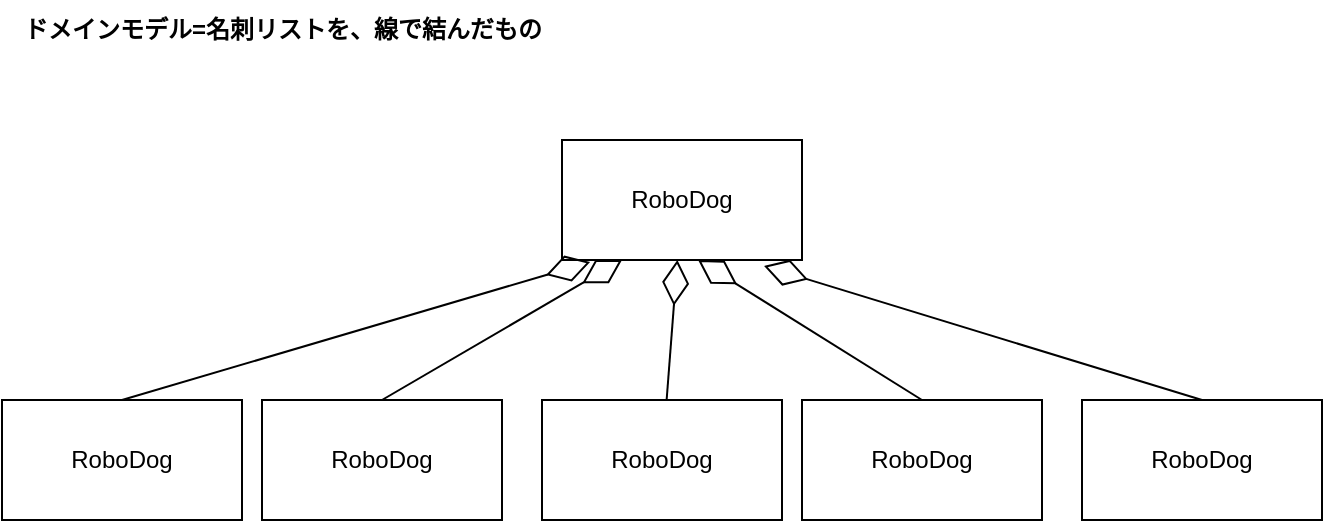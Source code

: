 <mxfile version="28.2.1">
  <diagram id="oC43ATKjCmysnjPLc61W" name="ページ1">
    <mxGraphModel dx="531" dy="466" grid="1" gridSize="10" guides="1" tooltips="1" connect="1" arrows="1" fold="1" page="1" pageScale="1" pageWidth="827" pageHeight="1169" math="0" shadow="0">
      <root>
        <mxCell id="0" />
        <mxCell id="1" parent="0" />
        <mxCell id="2" value="&lt;b&gt;ドメインモデル=名刺リストを、線で結んだもの&lt;/b&gt;" style="text;html=1;align=center;verticalAlign=middle;resizable=0;points=[];autosize=1;strokeColor=none;fillColor=none;" parent="1" vertex="1">
          <mxGeometry x="90" y="50" width="280" height="30" as="geometry" />
        </mxCell>
        <mxCell id="sXGpHMCbLqGJIaRaeuts-2" value="RoboDog" style="rounded=0;whiteSpace=wrap;html=1;" vertex="1" parent="1">
          <mxGeometry x="370" y="120" width="120" height="60" as="geometry" />
        </mxCell>
        <mxCell id="sXGpHMCbLqGJIaRaeuts-3" value="RoboDog" style="rounded=0;whiteSpace=wrap;html=1;" vertex="1" parent="1">
          <mxGeometry x="90" y="250" width="120" height="60" as="geometry" />
        </mxCell>
        <mxCell id="sXGpHMCbLqGJIaRaeuts-11" style="rounded=0;orthogonalLoop=1;jettySize=auto;html=1;exitX=0.5;exitY=0;exitDx=0;exitDy=0;endArrow=diamondThin;endFill=0;jumpSize=613;endSize=20;entryX=0.25;entryY=1;entryDx=0;entryDy=0;" edge="1" parent="1" source="sXGpHMCbLqGJIaRaeuts-4" target="sXGpHMCbLqGJIaRaeuts-2">
          <mxGeometry relative="1" as="geometry" />
        </mxCell>
        <mxCell id="sXGpHMCbLqGJIaRaeuts-4" value="RoboDog" style="rounded=0;whiteSpace=wrap;html=1;" vertex="1" parent="1">
          <mxGeometry x="220" y="250" width="120" height="60" as="geometry" />
        </mxCell>
        <mxCell id="sXGpHMCbLqGJIaRaeuts-12" value="" style="rounded=0;orthogonalLoop=1;jettySize=auto;html=1;endSize=20;endArrow=diamondThin;endFill=0;" edge="1" parent="1" source="sXGpHMCbLqGJIaRaeuts-5" target="sXGpHMCbLqGJIaRaeuts-2">
          <mxGeometry relative="1" as="geometry" />
        </mxCell>
        <mxCell id="sXGpHMCbLqGJIaRaeuts-5" value="RoboDog" style="rounded=0;whiteSpace=wrap;html=1;" vertex="1" parent="1">
          <mxGeometry x="360" y="250" width="120" height="60" as="geometry" />
        </mxCell>
        <mxCell id="sXGpHMCbLqGJIaRaeuts-6" value="RoboDog" style="rounded=0;whiteSpace=wrap;html=1;" vertex="1" parent="1">
          <mxGeometry x="490" y="250" width="120" height="60" as="geometry" />
        </mxCell>
        <mxCell id="sXGpHMCbLqGJIaRaeuts-7" value="RoboDog" style="rounded=0;whiteSpace=wrap;html=1;" vertex="1" parent="1">
          <mxGeometry x="630" y="250" width="120" height="60" as="geometry" />
        </mxCell>
        <mxCell id="sXGpHMCbLqGJIaRaeuts-10" value="" style="endArrow=diamondThin;html=1;rounded=0;exitX=0.5;exitY=0;exitDx=0;exitDy=0;entryX=0.117;entryY=1.017;entryDx=0;entryDy=0;entryPerimeter=0;endFill=0;strokeWidth=1;endSize=20;" edge="1" parent="1" source="sXGpHMCbLqGJIaRaeuts-3" target="sXGpHMCbLqGJIaRaeuts-2">
          <mxGeometry width="50" height="50" relative="1" as="geometry">
            <mxPoint x="290" y="220" as="sourcePoint" />
            <mxPoint x="340" y="170" as="targetPoint" />
          </mxGeometry>
        </mxCell>
        <mxCell id="sXGpHMCbLqGJIaRaeuts-13" style="rounded=0;orthogonalLoop=1;jettySize=auto;html=1;exitX=0.5;exitY=0;exitDx=0;exitDy=0;entryX=0.567;entryY=1;entryDx=0;entryDy=0;entryPerimeter=0;endSize=20;endArrow=diamondThin;endFill=0;" edge="1" parent="1" source="sXGpHMCbLqGJIaRaeuts-6" target="sXGpHMCbLqGJIaRaeuts-2">
          <mxGeometry relative="1" as="geometry" />
        </mxCell>
        <mxCell id="sXGpHMCbLqGJIaRaeuts-14" style="rounded=0;orthogonalLoop=1;jettySize=auto;html=1;exitX=0.5;exitY=0;exitDx=0;exitDy=0;entryX=0.842;entryY=1.05;entryDx=0;entryDy=0;entryPerimeter=0;endSize=20;endArrow=diamondThin;endFill=0;" edge="1" parent="1" source="sXGpHMCbLqGJIaRaeuts-7" target="sXGpHMCbLqGJIaRaeuts-2">
          <mxGeometry relative="1" as="geometry" />
        </mxCell>
      </root>
    </mxGraphModel>
  </diagram>
</mxfile>
